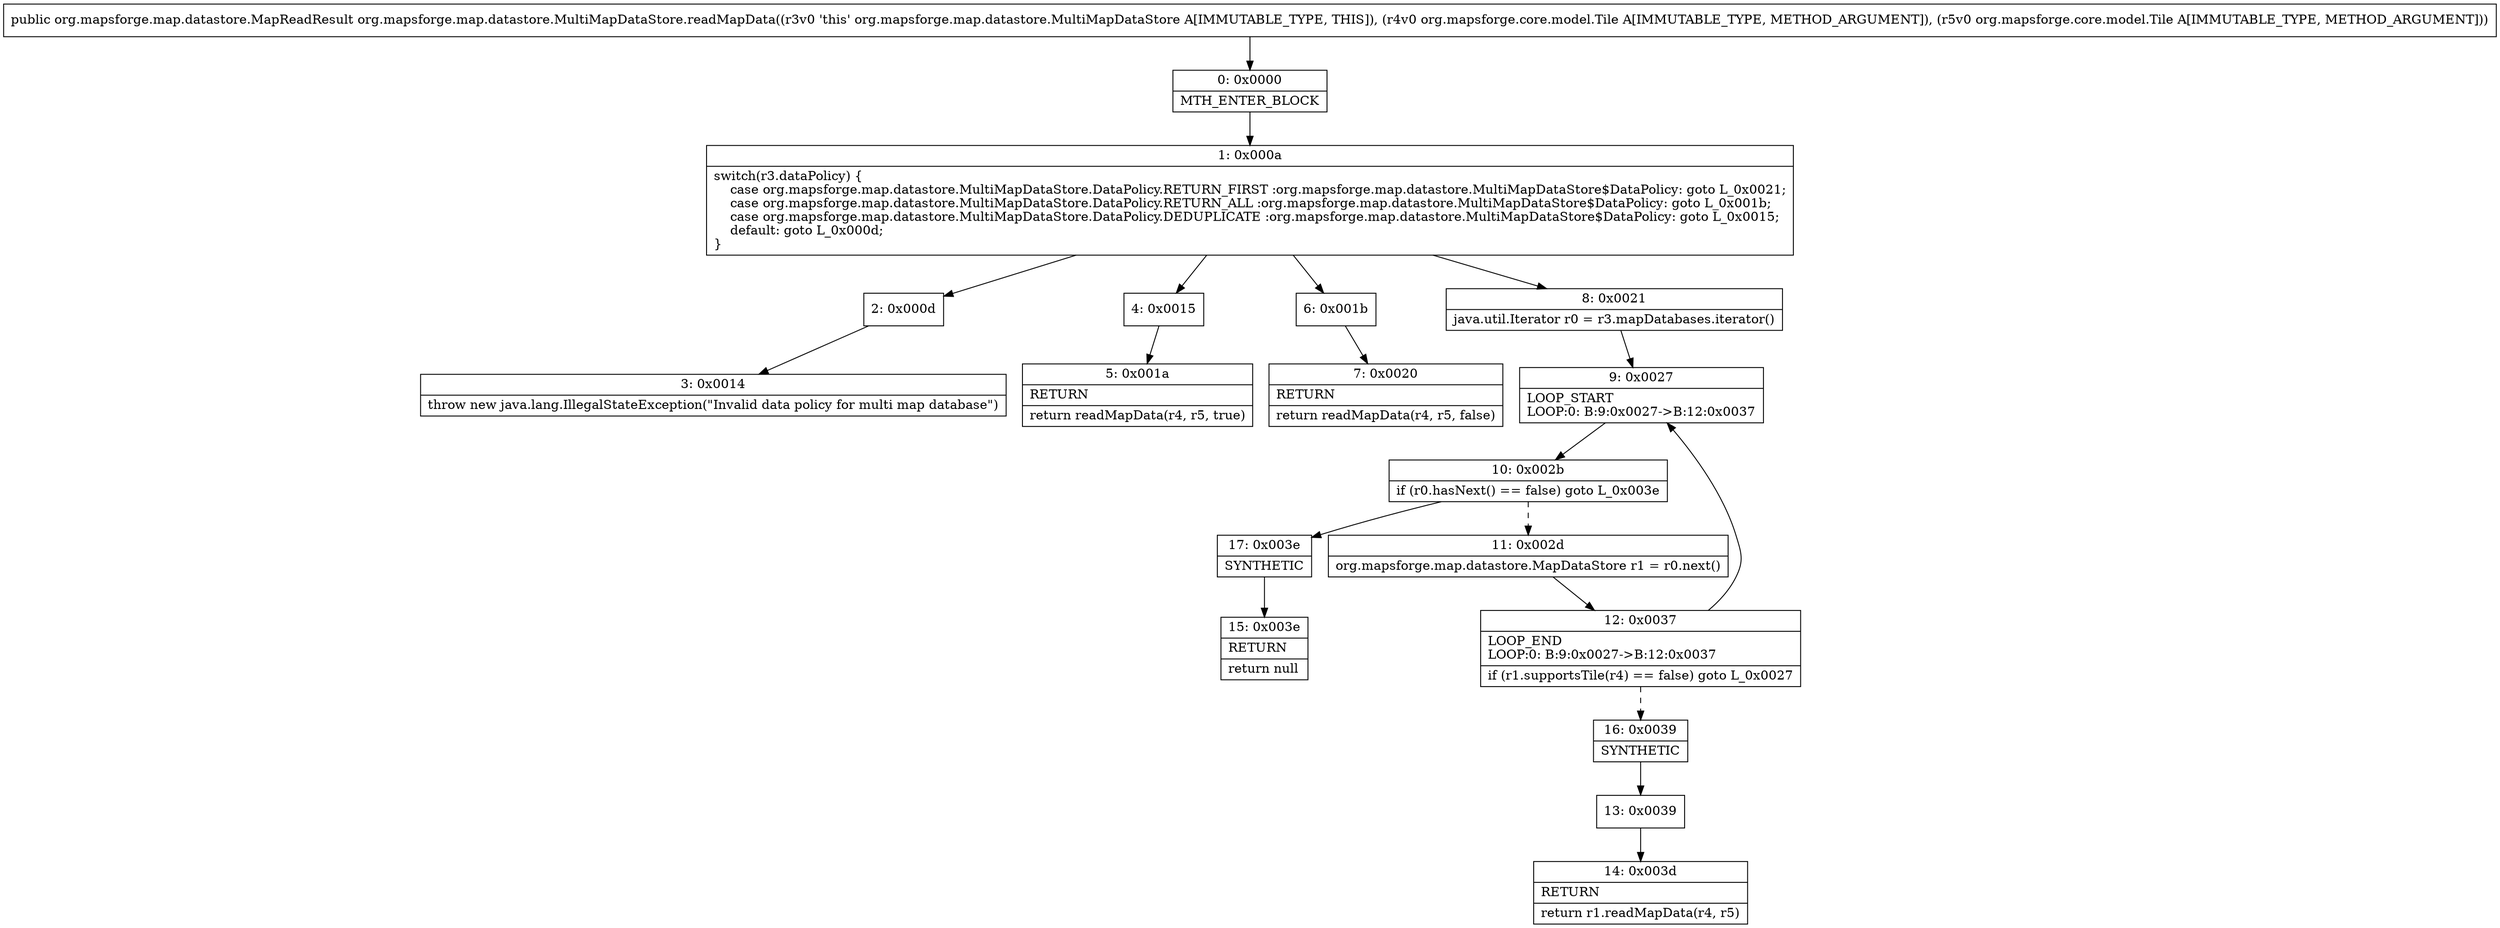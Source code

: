 digraph "CFG fororg.mapsforge.map.datastore.MultiMapDataStore.readMapData(Lorg\/mapsforge\/core\/model\/Tile;Lorg\/mapsforge\/core\/model\/Tile;)Lorg\/mapsforge\/map\/datastore\/MapReadResult;" {
Node_0 [shape=record,label="{0\:\ 0x0000|MTH_ENTER_BLOCK\l}"];
Node_1 [shape=record,label="{1\:\ 0x000a|switch(r3.dataPolicy) \{\l    case org.mapsforge.map.datastore.MultiMapDataStore.DataPolicy.RETURN_FIRST :org.mapsforge.map.datastore.MultiMapDataStore$DataPolicy: goto L_0x0021;\l    case org.mapsforge.map.datastore.MultiMapDataStore.DataPolicy.RETURN_ALL :org.mapsforge.map.datastore.MultiMapDataStore$DataPolicy: goto L_0x001b;\l    case org.mapsforge.map.datastore.MultiMapDataStore.DataPolicy.DEDUPLICATE :org.mapsforge.map.datastore.MultiMapDataStore$DataPolicy: goto L_0x0015;\l    default: goto L_0x000d;\l\}\l}"];
Node_2 [shape=record,label="{2\:\ 0x000d}"];
Node_3 [shape=record,label="{3\:\ 0x0014|throw new java.lang.IllegalStateException(\"Invalid data policy for multi map database\")\l}"];
Node_4 [shape=record,label="{4\:\ 0x0015}"];
Node_5 [shape=record,label="{5\:\ 0x001a|RETURN\l|return readMapData(r4, r5, true)\l}"];
Node_6 [shape=record,label="{6\:\ 0x001b}"];
Node_7 [shape=record,label="{7\:\ 0x0020|RETURN\l|return readMapData(r4, r5, false)\l}"];
Node_8 [shape=record,label="{8\:\ 0x0021|java.util.Iterator r0 = r3.mapDatabases.iterator()\l}"];
Node_9 [shape=record,label="{9\:\ 0x0027|LOOP_START\lLOOP:0: B:9:0x0027\-\>B:12:0x0037\l}"];
Node_10 [shape=record,label="{10\:\ 0x002b|if (r0.hasNext() == false) goto L_0x003e\l}"];
Node_11 [shape=record,label="{11\:\ 0x002d|org.mapsforge.map.datastore.MapDataStore r1 = r0.next()\l}"];
Node_12 [shape=record,label="{12\:\ 0x0037|LOOP_END\lLOOP:0: B:9:0x0027\-\>B:12:0x0037\l|if (r1.supportsTile(r4) == false) goto L_0x0027\l}"];
Node_13 [shape=record,label="{13\:\ 0x0039}"];
Node_14 [shape=record,label="{14\:\ 0x003d|RETURN\l|return r1.readMapData(r4, r5)\l}"];
Node_15 [shape=record,label="{15\:\ 0x003e|RETURN\l|return null\l}"];
Node_16 [shape=record,label="{16\:\ 0x0039|SYNTHETIC\l}"];
Node_17 [shape=record,label="{17\:\ 0x003e|SYNTHETIC\l}"];
MethodNode[shape=record,label="{public org.mapsforge.map.datastore.MapReadResult org.mapsforge.map.datastore.MultiMapDataStore.readMapData((r3v0 'this' org.mapsforge.map.datastore.MultiMapDataStore A[IMMUTABLE_TYPE, THIS]), (r4v0 org.mapsforge.core.model.Tile A[IMMUTABLE_TYPE, METHOD_ARGUMENT]), (r5v0 org.mapsforge.core.model.Tile A[IMMUTABLE_TYPE, METHOD_ARGUMENT])) }"];
MethodNode -> Node_0;
Node_0 -> Node_1;
Node_1 -> Node_2;
Node_1 -> Node_4;
Node_1 -> Node_6;
Node_1 -> Node_8;
Node_2 -> Node_3;
Node_4 -> Node_5;
Node_6 -> Node_7;
Node_8 -> Node_9;
Node_9 -> Node_10;
Node_10 -> Node_11[style=dashed];
Node_10 -> Node_17;
Node_11 -> Node_12;
Node_12 -> Node_9;
Node_12 -> Node_16[style=dashed];
Node_13 -> Node_14;
Node_16 -> Node_13;
Node_17 -> Node_15;
}

